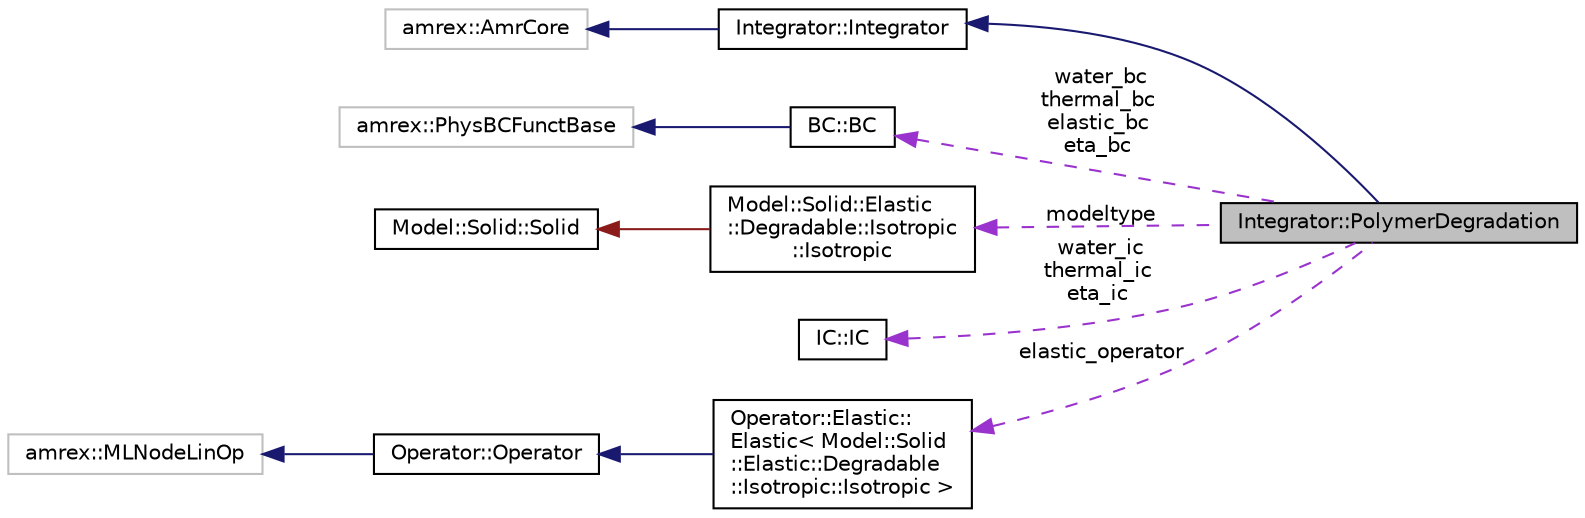 digraph "Integrator::PolymerDegradation"
{
  edge [fontname="Helvetica",fontsize="10",labelfontname="Helvetica",labelfontsize="10"];
  node [fontname="Helvetica",fontsize="10",shape=record];
  rankdir="LR";
  Node1 [label="Integrator::PolymerDegradation",height=0.2,width=0.4,color="black", fillcolor="grey75", style="filled", fontcolor="black"];
  Node2 -> Node1 [dir="back",color="midnightblue",fontsize="10",style="solid",fontname="Helvetica"];
  Node2 [label="Integrator::Integrator",height=0.2,width=0.4,color="black", fillcolor="white", style="filled",URL="$classIntegrator_1_1Integrator.html"];
  Node3 -> Node2 [dir="back",color="midnightblue",fontsize="10",style="solid",fontname="Helvetica"];
  Node3 [label="amrex::AmrCore",height=0.2,width=0.4,color="grey75", fillcolor="white", style="filled"];
  Node4 -> Node1 [dir="back",color="darkorchid3",fontsize="10",style="dashed",label=" water_bc\nthermal_bc\nelastic_bc\neta_bc" ,fontname="Helvetica"];
  Node4 [label="BC::BC",height=0.2,width=0.4,color="black", fillcolor="white", style="filled",URL="$classBC_1_1BC.html"];
  Node5 -> Node4 [dir="back",color="midnightblue",fontsize="10",style="solid",fontname="Helvetica"];
  Node5 [label="amrex::PhysBCFunctBase",height=0.2,width=0.4,color="grey75", fillcolor="white", style="filled"];
  Node6 -> Node1 [dir="back",color="darkorchid3",fontsize="10",style="dashed",label=" modeltype" ,fontname="Helvetica"];
  Node6 [label="Model::Solid::Elastic\l::Degradable::Isotropic\l::Isotropic",height=0.2,width=0.4,color="black", fillcolor="white", style="filled",URL="$classModel_1_1Solid_1_1Elastic_1_1Degradable_1_1Isotropic_1_1Isotropic.html"];
  Node7 -> Node6 [dir="back",color="firebrick4",fontsize="10",style="solid",fontname="Helvetica"];
  Node7 [label="Model::Solid::Solid",height=0.2,width=0.4,color="black", fillcolor="white", style="filled",URL="$classModel_1_1Solid_1_1Solid.html"];
  Node8 -> Node1 [dir="back",color="darkorchid3",fontsize="10",style="dashed",label=" water_ic\nthermal_ic\neta_ic" ,fontname="Helvetica"];
  Node8 [label="IC::IC",height=0.2,width=0.4,color="black", fillcolor="white", style="filled",URL="$classIC_1_1IC.html"];
  Node9 -> Node1 [dir="back",color="darkorchid3",fontsize="10",style="dashed",label=" elastic_operator" ,fontname="Helvetica"];
  Node9 [label="Operator::Elastic::\lElastic\< Model::Solid\l::Elastic::Degradable\l::Isotropic::Isotropic \>",height=0.2,width=0.4,color="black", fillcolor="white", style="filled",URL="$classOperator_1_1Elastic_1_1Elastic.html"];
  Node10 -> Node9 [dir="back",color="midnightblue",fontsize="10",style="solid",fontname="Helvetica"];
  Node10 [label="Operator::Operator",height=0.2,width=0.4,color="black", fillcolor="white", style="filled",URL="$classOperator_1_1Operator.html"];
  Node11 -> Node10 [dir="back",color="midnightblue",fontsize="10",style="solid",fontname="Helvetica"];
  Node11 [label="amrex::MLNodeLinOp",height=0.2,width=0.4,color="grey75", fillcolor="white", style="filled"];
}
